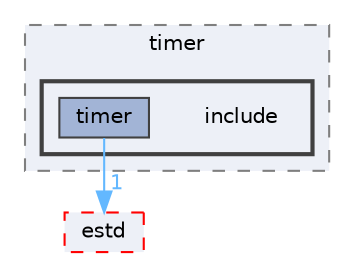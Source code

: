 digraph "include"
{
 // LATEX_PDF_SIZE
  bgcolor="transparent";
  edge [fontname=Helvetica,fontsize=10,labelfontname=Helvetica,labelfontsize=10];
  node [fontname=Helvetica,fontsize=10,shape=box,height=0.2,width=0.4];
  compound=true
  subgraph clusterdir_1ac106d8eedae6249b554a0b85c3ff00 {
    graph [ bgcolor="#edf0f7", pencolor="grey50", label="timer", fontname=Helvetica,fontsize=10 style="filled,dashed", URL="dir_1ac106d8eedae6249b554a0b85c3ff00.html",tooltip=""]
  subgraph clusterdir_836e580f89ea6fe6b3b0c1dbf51a17cb {
    graph [ bgcolor="#edf0f7", pencolor="grey25", label="", fontname=Helvetica,fontsize=10 style="filled,bold", URL="dir_836e580f89ea6fe6b3b0c1dbf51a17cb.html",tooltip=""]
    dir_836e580f89ea6fe6b3b0c1dbf51a17cb [shape=plaintext, label="include"];
  dir_f8570d91083b5ebe5bff7732fab6139e [label="timer", fillcolor="#a2b4d6", color="grey25", style="filled", URL="dir_f8570d91083b5ebe5bff7732fab6139e.html",tooltip=""];
  }
  }
  dir_705ed472854f071e46e92f9933f4d565 [label="estd", fillcolor="#edf0f7", color="red", style="filled,dashed", URL="dir_705ed472854f071e46e92f9933f4d565.html",tooltip=""];
  dir_f8570d91083b5ebe5bff7732fab6139e->dir_705ed472854f071e46e92f9933f4d565 [headlabel="1", labeldistance=1.5 headhref="dir_000212_000075.html" href="dir_000212_000075.html" color="steelblue1" fontcolor="steelblue1"];
}
